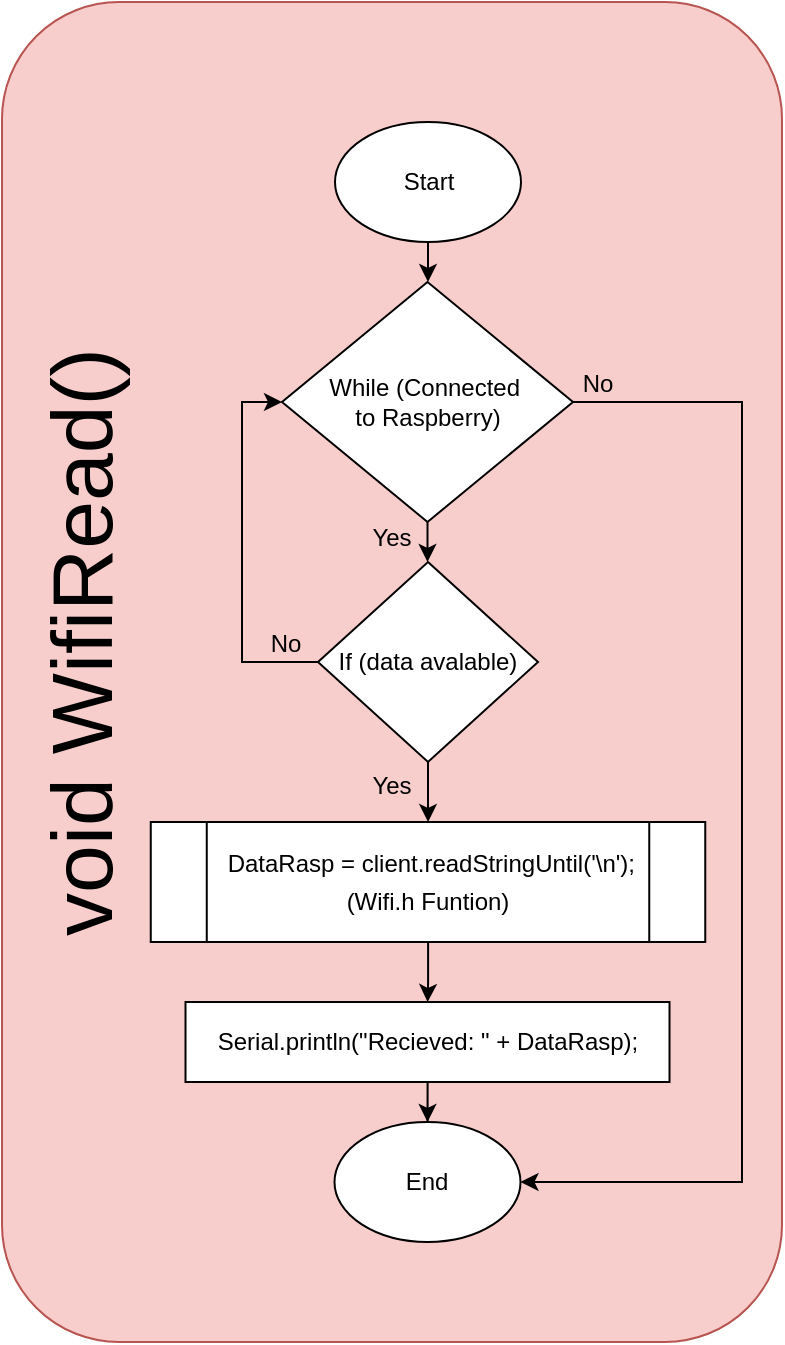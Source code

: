 <mxfile version="24.5.2" type="device">
  <diagram name="Page-1" id="UvGsvI7WDLGOxSDZg6XE">
    <mxGraphModel dx="956" dy="1615" grid="1" gridSize="10" guides="1" tooltips="1" connect="1" arrows="1" fold="1" page="1" pageScale="1" pageWidth="850" pageHeight="1100" math="0" shadow="0">
      <root>
        <mxCell id="0" />
        <mxCell id="1" parent="0" />
        <mxCell id="ry9LyBkneQpmExAJehDU-2" value="" style="rounded=1;whiteSpace=wrap;html=1;fillColor=#f8cecc;strokeColor=#b85450;" vertex="1" parent="1">
          <mxGeometry x="320" y="-40" width="390" height="670" as="geometry" />
        </mxCell>
        <mxCell id="ry9LyBkneQpmExAJehDU-93" value="" style="edgeStyle=orthogonalEdgeStyle;rounded=0;orthogonalLoop=1;jettySize=auto;html=1;" edge="1" parent="1" source="ry9LyBkneQpmExAJehDU-4" target="ry9LyBkneQpmExAJehDU-92">
          <mxGeometry relative="1" as="geometry" />
        </mxCell>
        <mxCell id="ry9LyBkneQpmExAJehDU-4" value="Start" style="ellipse;whiteSpace=wrap;html=1;" vertex="1" parent="1">
          <mxGeometry x="486.5" y="20" width="93" height="60" as="geometry" />
        </mxCell>
        <mxCell id="ry9LyBkneQpmExAJehDU-7" value="&lt;font style=&quot;font-size: 43px;&quot;&gt;void WifiRead()&lt;/font&gt;" style="text;html=1;align=center;verticalAlign=middle;whiteSpace=wrap;rounded=0;rotation=-90;" vertex="1" parent="1">
          <mxGeometry x="180" y="240" width="360" height="80" as="geometry" />
        </mxCell>
        <mxCell id="ry9LyBkneQpmExAJehDU-78" value="End" style="ellipse;whiteSpace=wrap;html=1;" vertex="1" parent="1">
          <mxGeometry x="486.25" y="520" width="93" height="60" as="geometry" />
        </mxCell>
        <mxCell id="ry9LyBkneQpmExAJehDU-101" value="" style="edgeStyle=orthogonalEdgeStyle;rounded=0;orthogonalLoop=1;jettySize=auto;html=1;" edge="1" parent="1" source="ry9LyBkneQpmExAJehDU-92" target="ry9LyBkneQpmExAJehDU-94">
          <mxGeometry relative="1" as="geometry" />
        </mxCell>
        <mxCell id="ry9LyBkneQpmExAJehDU-107" style="edgeStyle=orthogonalEdgeStyle;rounded=0;orthogonalLoop=1;jettySize=auto;html=1;entryX=1;entryY=0.5;entryDx=0;entryDy=0;" edge="1" parent="1" source="ry9LyBkneQpmExAJehDU-92" target="ry9LyBkneQpmExAJehDU-78">
          <mxGeometry relative="1" as="geometry">
            <Array as="points">
              <mxPoint x="690" y="160" />
              <mxPoint x="690" y="550" />
            </Array>
          </mxGeometry>
        </mxCell>
        <mxCell id="ry9LyBkneQpmExAJehDU-92" value="While (Connected&amp;nbsp;&lt;div&gt;to Raspberry)&lt;/div&gt;" style="rhombus;whiteSpace=wrap;html=1;" vertex="1" parent="1">
          <mxGeometry x="460" y="100" width="145.5" height="120" as="geometry" />
        </mxCell>
        <mxCell id="ry9LyBkneQpmExAJehDU-96" style="edgeStyle=orthogonalEdgeStyle;rounded=0;orthogonalLoop=1;jettySize=auto;html=1;entryX=0;entryY=0.5;entryDx=0;entryDy=0;exitX=0;exitY=0.5;exitDx=0;exitDy=0;" edge="1" parent="1" source="ry9LyBkneQpmExAJehDU-94" target="ry9LyBkneQpmExAJehDU-92">
          <mxGeometry relative="1" as="geometry">
            <Array as="points">
              <mxPoint x="440" y="290" />
              <mxPoint x="440" y="160" />
            </Array>
          </mxGeometry>
        </mxCell>
        <mxCell id="ry9LyBkneQpmExAJehDU-102" value="" style="edgeStyle=orthogonalEdgeStyle;rounded=0;orthogonalLoop=1;jettySize=auto;html=1;" edge="1" parent="1" source="ry9LyBkneQpmExAJehDU-94" target="ry9LyBkneQpmExAJehDU-100">
          <mxGeometry relative="1" as="geometry" />
        </mxCell>
        <mxCell id="ry9LyBkneQpmExAJehDU-94" value="If (data avalable)" style="rhombus;whiteSpace=wrap;html=1;" vertex="1" parent="1">
          <mxGeometry x="478" y="240" width="110" height="100" as="geometry" />
        </mxCell>
        <mxCell id="ry9LyBkneQpmExAJehDU-98" value="No" style="text;html=1;strokeColor=none;fillColor=none;align=center;verticalAlign=middle;whiteSpace=wrap;rounded=0;" vertex="1" parent="1">
          <mxGeometry x="444.5" y="266" width="33.5" height="30" as="geometry" />
        </mxCell>
        <mxCell id="ry9LyBkneQpmExAJehDU-105" value="" style="edgeStyle=orthogonalEdgeStyle;rounded=0;orthogonalLoop=1;jettySize=auto;html=1;" edge="1" parent="1" source="ry9LyBkneQpmExAJehDU-100" target="ry9LyBkneQpmExAJehDU-104">
          <mxGeometry relative="1" as="geometry" />
        </mxCell>
        <mxCell id="ry9LyBkneQpmExAJehDU-100" value="&lt;div style=&quot;line-height: 19px; white-space: pre;&quot;&gt;&amp;nbsp;DataRasp = client.readStringUntil(&#39;\n&#39;);&lt;/div&gt;&lt;div style=&quot;line-height: 19px; white-space: pre;&quot;&gt;(Wifi.h Funtion)&lt;/div&gt;" style="shape=process;whiteSpace=wrap;html=1;backgroundOutline=1;" vertex="1" parent="1">
          <mxGeometry x="394.38" y="370" width="277.25" height="60" as="geometry" />
        </mxCell>
        <mxCell id="ry9LyBkneQpmExAJehDU-103" value="Yes" style="text;html=1;strokeColor=none;fillColor=none;align=center;verticalAlign=middle;whiteSpace=wrap;rounded=0;" vertex="1" parent="1">
          <mxGeometry x="498.25" y="340" width="33.5" height="24" as="geometry" />
        </mxCell>
        <mxCell id="ry9LyBkneQpmExAJehDU-106" value="" style="edgeStyle=orthogonalEdgeStyle;rounded=0;orthogonalLoop=1;jettySize=auto;html=1;" edge="1" parent="1" source="ry9LyBkneQpmExAJehDU-104" target="ry9LyBkneQpmExAJehDU-78">
          <mxGeometry relative="1" as="geometry" />
        </mxCell>
        <mxCell id="ry9LyBkneQpmExAJehDU-104" value="Serial.println(&quot;Recieved: &quot; + DataRasp);" style="rounded=0;whiteSpace=wrap;html=1;" vertex="1" parent="1">
          <mxGeometry x="411.75" y="460" width="242" height="40" as="geometry" />
        </mxCell>
        <mxCell id="ry9LyBkneQpmExAJehDU-108" value="Yes" style="text;html=1;strokeColor=none;fillColor=none;align=center;verticalAlign=middle;whiteSpace=wrap;rounded=0;" vertex="1" parent="1">
          <mxGeometry x="498.25" y="216" width="33.5" height="24" as="geometry" />
        </mxCell>
        <mxCell id="ry9LyBkneQpmExAJehDU-109" value="No" style="text;html=1;strokeColor=none;fillColor=none;align=center;verticalAlign=middle;whiteSpace=wrap;rounded=0;" vertex="1" parent="1">
          <mxGeometry x="600.5" y="136" width="33.5" height="30" as="geometry" />
        </mxCell>
      </root>
    </mxGraphModel>
  </diagram>
</mxfile>
